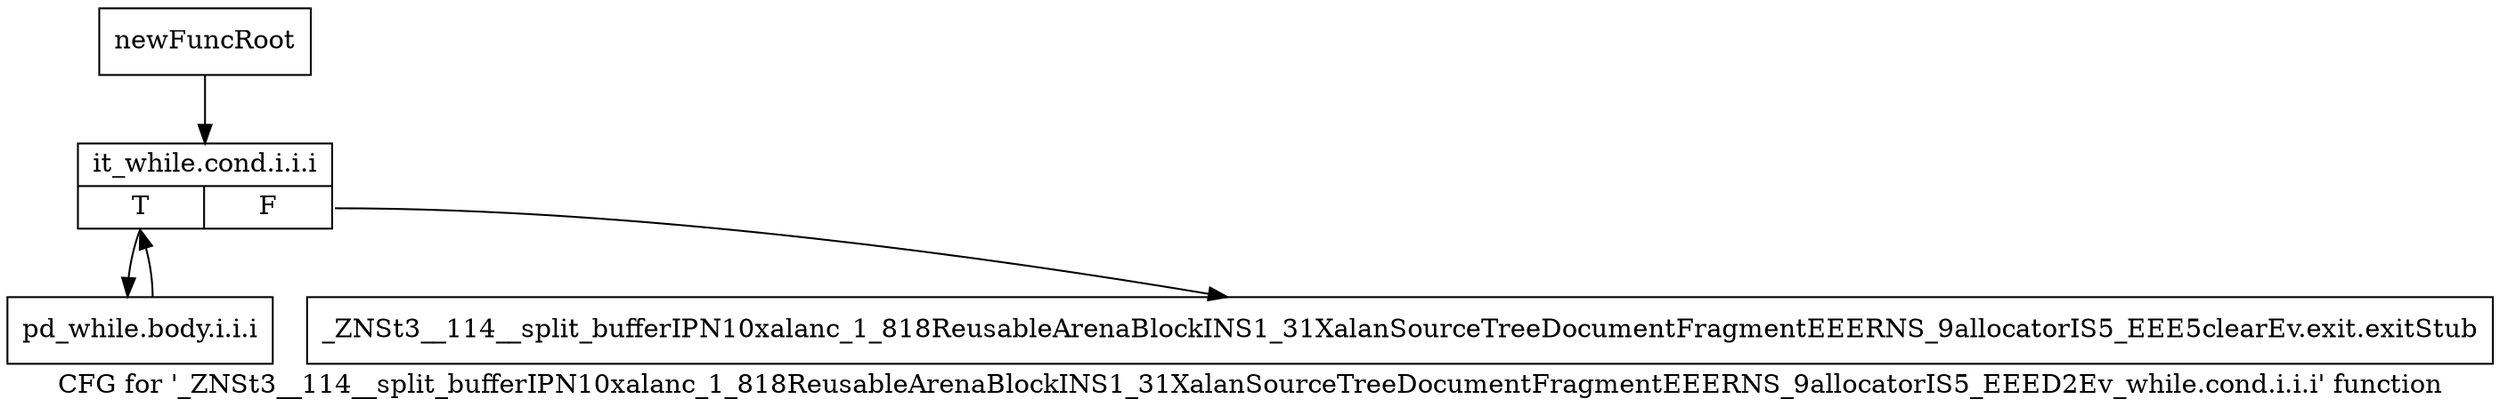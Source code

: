 digraph "CFG for '_ZNSt3__114__split_bufferIPN10xalanc_1_818ReusableArenaBlockINS1_31XalanSourceTreeDocumentFragmentEEERNS_9allocatorIS5_EEED2Ev_while.cond.i.i.i' function" {
	label="CFG for '_ZNSt3__114__split_bufferIPN10xalanc_1_818ReusableArenaBlockINS1_31XalanSourceTreeDocumentFragmentEEERNS_9allocatorIS5_EEED2Ev_while.cond.i.i.i' function";

	Node0x83f1c80 [shape=record,label="{newFuncRoot}"];
	Node0x83f1c80 -> Node0x83f1d20;
	Node0x83f1cd0 [shape=record,label="{_ZNSt3__114__split_bufferIPN10xalanc_1_818ReusableArenaBlockINS1_31XalanSourceTreeDocumentFragmentEEERNS_9allocatorIS5_EEE5clearEv.exit.exitStub}"];
	Node0x83f1d20 [shape=record,label="{it_while.cond.i.i.i|{<s0>T|<s1>F}}"];
	Node0x83f1d20:s0 -> Node0x83f1d70;
	Node0x83f1d20:s1 -> Node0x83f1cd0;
	Node0x83f1d70 [shape=record,label="{pd_while.body.i.i.i}"];
	Node0x83f1d70 -> Node0x83f1d20;
}
